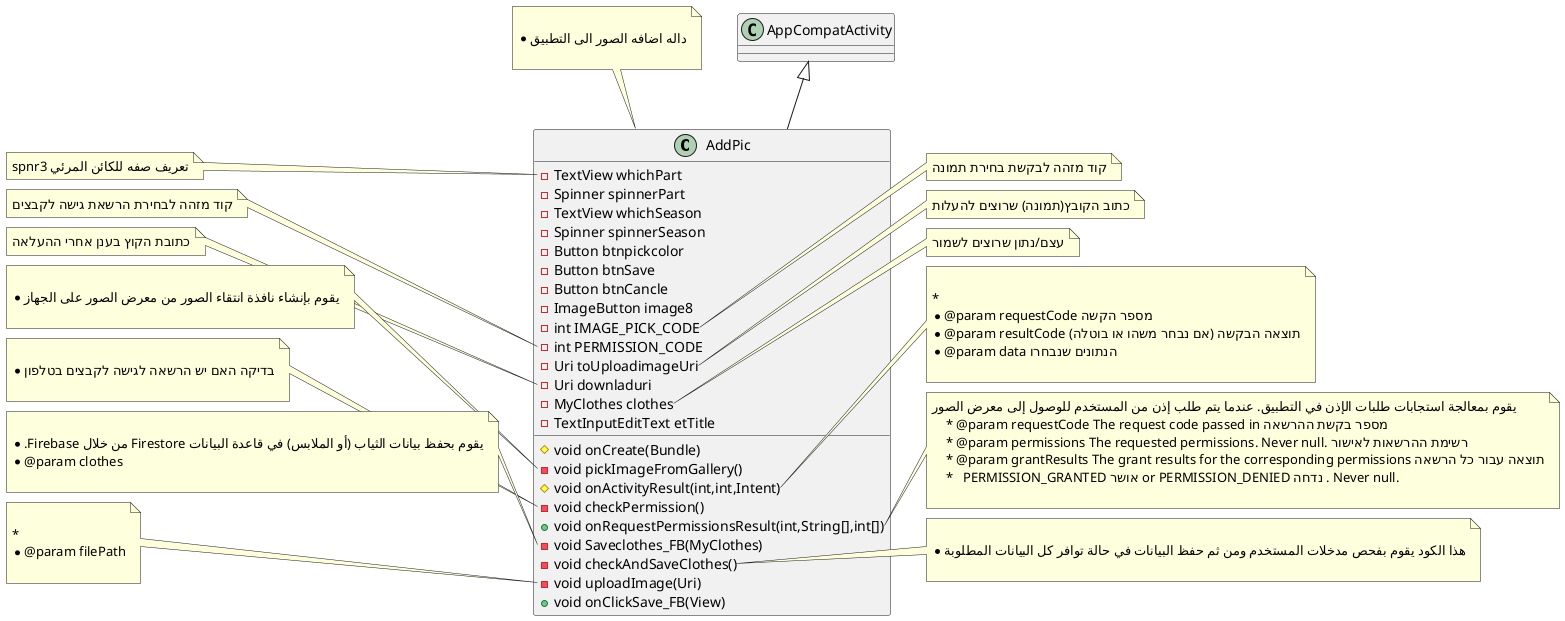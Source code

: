 @startuml
class AddPic {
- TextView whichPart
- Spinner spinnerPart
- TextView whichSeason
- Spinner spinnerSeason
- Button btnpickcolor
- Button btnSave
- Button btnCancle
- ImageButton image8
- int IMAGE_PICK_CODE
- int PERMISSION_CODE
- Uri toUploadimageUri
- Uri downladuri
- MyClothes clothes
- TextInputEditText etTitle
# void onCreate(Bundle)
- void pickImageFromGallery()
# void onActivityResult(int,int,Intent)
- void checkPermission()
+ void onRequestPermissionsResult(int,String[],int[])
- void Saveclothes_FB(MyClothes)
- void checkAndSaveClothes()
- void uploadImage(Uri)
+ void onClickSave_FB(View)
}
note top of AddPic

 * داله اضافه الصور الى التطبيق
 
end note

note left of AddPic::whichPart
spnr3 تعريف صفه للكائن المرئي
end note
note right of AddPic::IMAGE_PICK_CODE
 קוד מזהה לבקשת בחירת תמונה
end note
note left of AddPic::PERMISSION_CODE
קוד מזהה לבחירת הרשאת גישה לקבצים
end note
note right of AddPic::toUploadimageUri
 כתוב הקובץ(תמונה) שרוצים להעלות
end note
note left of AddPic::downladuri
כתובת הקוץ בענן אחרי ההעלאה
end note
note right of AddPic::clothes
עצם/נתון שרוצים לשמור
end note

note left of AddPic::pickImageFromGallery()

     *يقوم بإنشاء نافذة انتقاء الصور من معرض الصور على الجهاز
     
end note
note right of AddPic::onActivityResult(int,int,Intent)

     *
     * @param requestCode מספר הקשה
     * @param resultCode תוצאה הבקשה (אם נבחר משהו או בוטלה)
     * @param data הנתונים שנבחרו
     
end note
note left of AddPic::checkPermission()

     * בדיקה האם יש הרשאה לגישה לקבצים בטלפון
     
end note
note right of AddPic::onRequestPermissionsResult(int,String[],int[])
 يقوم بمعالجة استجابات طلبات الإذن في التطبيق. عندما يتم طلب إذن من المستخدم للوصول إلى معرض الصور
     * @param requestCode The request code passed in מספר בקשת ההרשאה
     * @param permissions The requested permissions. Never null. רשימת ההרשאות לאישור
     * @param grantResults The grant results for the corresponding permissions תוצאה עבור כל הרשאה
     *   PERMISSION_GRANTED אושר or PERMISSION_DENIED נדחה . Never null.
     
end note
note left of AddPic::Saveclothes_FB(MyClothes)

     * يقوم بحفظ بيانات الثياب (أو الملابس) في قاعدة البيانات Firestore من خلال Firebase.
     * @param clothes
     
end note
note right of AddPic::checkAndSaveClothes()

     *هذا الكود يقوم بفحص مدخلات المستخدم ومن ثم حفظ البيانات في حالة توافر كل البيانات المطلوبة
     
end note
note left of AddPic::uploadImage(Uri)

     *
     * @param filePath
     
end note



AppCompatActivity <|-- AddPic
@enduml
